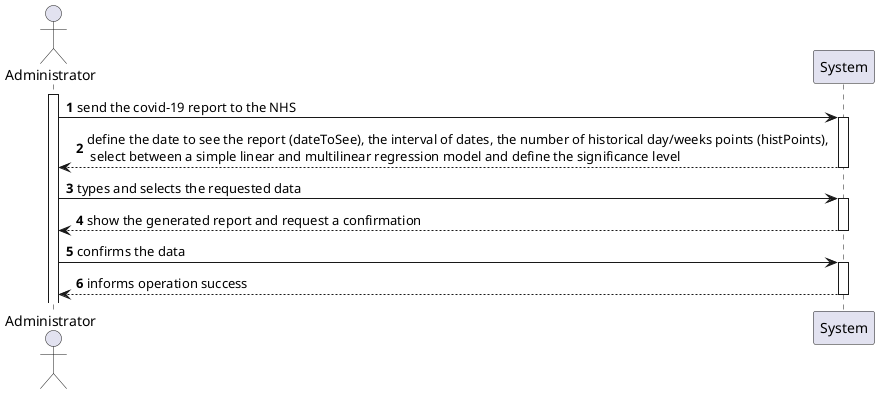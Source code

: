 @startuml
'https://plantuml.com/sequence-diagram

autonumber

actor "Administrator" as A
activate A
A -> System ++: send the covid-19 report to the NHS
System -->  A --: define the date to see the report (dateToSee), the interval of dates, the number of historical day/weeks points (histPoints), \n select between a simple linear and multilinear regression model and define the significance level
A -> System ++: types and selects the requested data
System -->  A --: show the generated report and request a confirmation
A -> System ++: confirms the data
System --> A --: informs operation success

@enduml